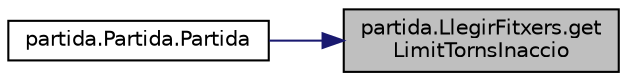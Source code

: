 digraph "partida.LlegirFitxers.getLimitTornsInaccio"
{
 // LATEX_PDF_SIZE
  edge [fontname="Helvetica",fontsize="10",labelfontname="Helvetica",labelfontsize="10"];
  node [fontname="Helvetica",fontsize="10",shape=record];
  rankdir="RL";
  Node1 [label="partida.LlegirFitxers.get\lLimitTornsInaccio",height=0.2,width=0.4,color="black", fillcolor="grey75", style="filled", fontcolor="black",tooltip="Limit de Torns d'Inaccio."];
  Node1 -> Node2 [dir="back",color="midnightblue",fontsize="10",style="solid"];
  Node2 [label="partida.Partida.Partida",height=0.2,width=0.4,color="black", fillcolor="white", style="filled",URL="$classpartida_1_1_partida.html#a7c0cbdc23a559384ae5d21a08e4892ad",tooltip="Genera una partida carregada."];
}
